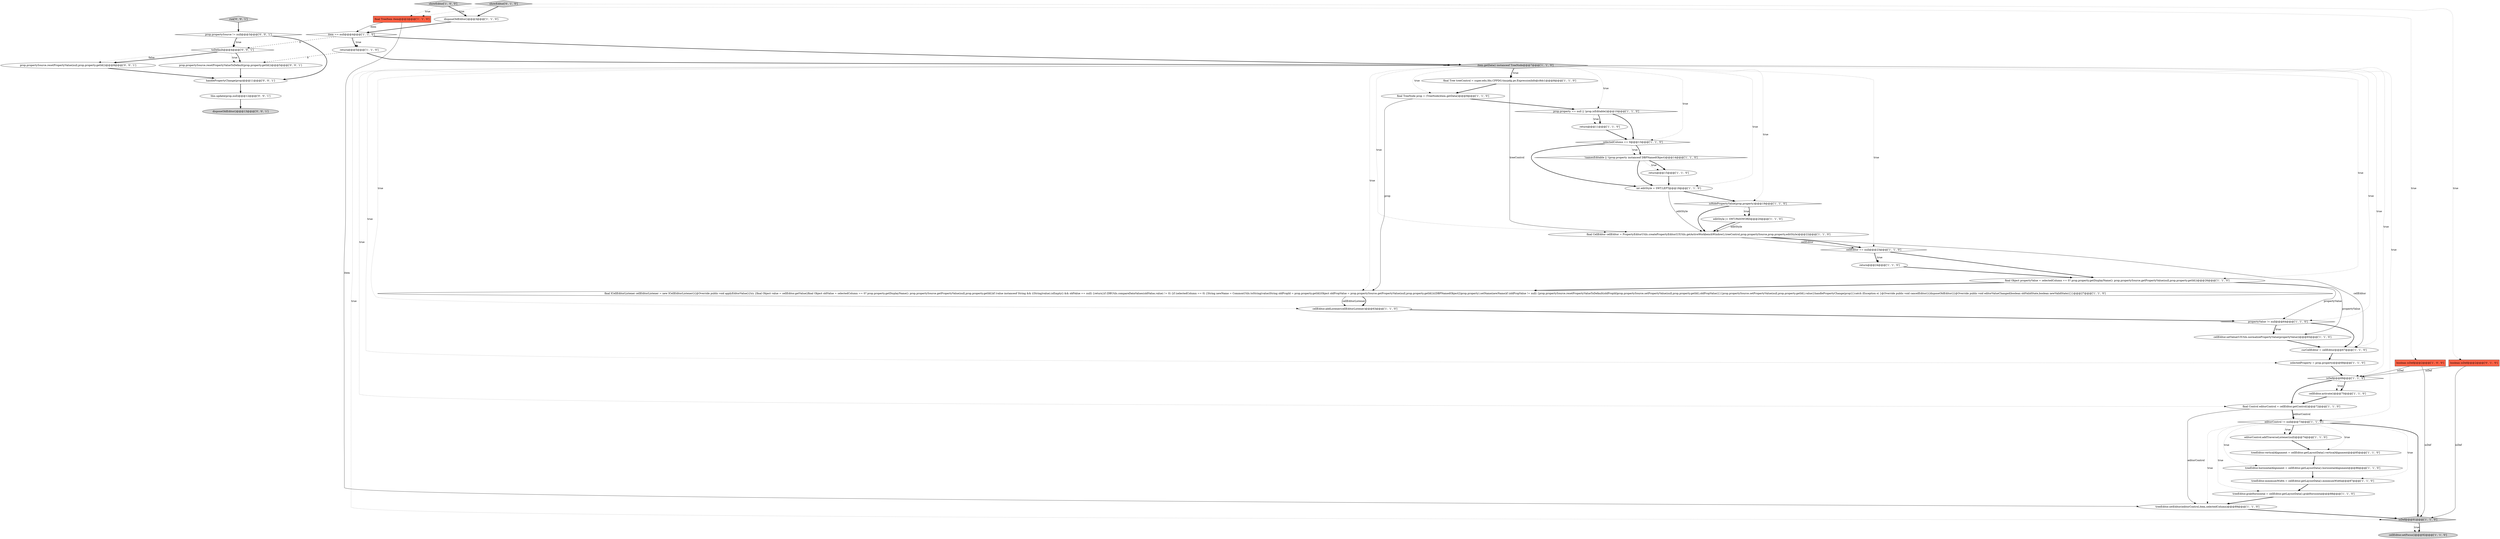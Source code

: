 digraph {
7 [style = filled, label = "final Object propertyValue = selectedColumn == 0? prop.property.getDisplayName(): prop.propertySource.getPropertyValue(null,prop.property.getId())@@@26@@@['1', '1', '0']", fillcolor = white, shape = ellipse image = "AAA0AAABBB1BBB"];
28 [style = filled, label = "item.getData() instanceof TreeNode@@@7@@@['1', '1', '0']", fillcolor = lightgray, shape = diamond image = "AAA0AAABBB1BBB"];
44 [style = filled, label = "toDefault@@@4@@@['0', '0', '1']", fillcolor = white, shape = diamond image = "AAA0AAABBB3BBB"];
12 [style = filled, label = "propertyValue != null@@@64@@@['1', '1', '0']", fillcolor = white, shape = diamond image = "AAA0AAABBB1BBB"];
11 [style = filled, label = "cellEditor.activate()@@@70@@@['1', '1', '0']", fillcolor = white, shape = ellipse image = "AAA0AAABBB1BBB"];
36 [style = filled, label = "item == null@@@4@@@['1', '1', '0']", fillcolor = white, shape = diamond image = "AAA0AAABBB1BBB"];
29 [style = filled, label = "treeEditor.verticalAlignment = cellEditor.getLayoutData().verticalAlignment@@@85@@@['1', '1', '0']", fillcolor = white, shape = ellipse image = "AAA0AAABBB1BBB"];
26 [style = filled, label = "cellEditor.addListener(cellEditorListener)@@@63@@@['1', '1', '0']", fillcolor = white, shape = ellipse image = "AAA0AAABBB1BBB"];
0 [style = filled, label = "return@@@11@@@['1', '1', '0']", fillcolor = white, shape = ellipse image = "AAA0AAABBB1BBB"];
4 [style = filled, label = "cellEditor == null@@@23@@@['1', '1', '0']", fillcolor = white, shape = diamond image = "AAA0AAABBB1BBB"];
6 [style = filled, label = "final Tree treeControl = super.edu.fdu.CPPDG.tinypdg.pe.ExpressionInfo@c8dc1@@@8@@@['1', '1', '0']", fillcolor = white, shape = ellipse image = "AAA0AAABBB1BBB"];
22 [style = filled, label = "editorControl.addTraverseListener(null)@@@74@@@['1', '1', '0']", fillcolor = white, shape = ellipse image = "AAA0AAABBB1BBB"];
23 [style = filled, label = "treeEditor.grabHorizontal = cellEditor.getLayoutData().grabHorizontal@@@88@@@['1', '1', '0']", fillcolor = white, shape = ellipse image = "AAA0AAABBB1BBB"];
25 [style = filled, label = "return@@@24@@@['1', '1', '0']", fillcolor = white, shape = ellipse image = "AAA0AAABBB1BBB"];
16 [style = filled, label = "isHidePropertyValue(prop.property)@@@19@@@['1', '1', '0']", fillcolor = white, shape = diamond image = "AAA0AAABBB1BBB"];
33 [style = filled, label = "final TreeItem item@@@2@@@['1', '1', '0']", fillcolor = tomato, shape = box image = "AAA0AAABBB1BBB"];
20 [style = filled, label = "return@@@15@@@['1', '1', '0']", fillcolor = white, shape = ellipse image = "AAA0AAABBB1BBB"];
14 [style = filled, label = "final CellEditor cellEditor = PropertyEditorUtils.createPropertyEditor(UIUtils.getActiveWorkbenchWindow(),treeControl,prop.propertySource,prop.property,editStyle)@@@22@@@['1', '1', '0']", fillcolor = white, shape = ellipse image = "AAA0AAABBB1BBB"];
45 [style = filled, label = "disposeOldEditor()@@@13@@@['0', '0', '1']", fillcolor = lightgray, shape = ellipse image = "AAA0AAABBB3BBB"];
5 [style = filled, label = "showEditor['1', '0', '0']", fillcolor = lightgray, shape = diamond image = "AAA0AAABBB1BBB"];
37 [style = filled, label = "disposeOldEditor()@@@3@@@['1', '1', '0']", fillcolor = white, shape = ellipse image = "AAA0AAABBB1BBB"];
2 [style = filled, label = "editStyle |= SWT.PASSWORD@@@20@@@['1', '1', '0']", fillcolor = white, shape = ellipse image = "AAA0AAABBB1BBB"];
10 [style = filled, label = "!namesEditable || !(prop.property instanceof DBPNamedObject)@@@14@@@['1', '1', '0']", fillcolor = white, shape = diamond image = "AAA0AAABBB1BBB"];
38 [style = filled, label = "isDef@@@91@@@['1', '1', '0']", fillcolor = lightgray, shape = diamond image = "AAA0AAABBB1BBB"];
15 [style = filled, label = "boolean isDef@@@2@@@['1', '0', '0']", fillcolor = tomato, shape = box image = "AAA0AAABBB1BBB"];
46 [style = filled, label = "prop.propertySource.resetPropertyValueToDefault(prop.property.getId())@@@5@@@['0', '0', '1']", fillcolor = white, shape = ellipse image = "AAA0AAABBB3BBB"];
21 [style = filled, label = "editorControl != null@@@73@@@['1', '1', '0']", fillcolor = white, shape = diamond image = "AAA0AAABBB1BBB"];
35 [style = filled, label = "cellEditor.setValue(UIUtils.normalizePropertyValue(propertyValue))@@@65@@@['1', '1', '0']", fillcolor = white, shape = ellipse image = "AAA0AAABBB1BBB"];
31 [style = filled, label = "int editStyle = SWT.LEFT@@@18@@@['1', '1', '0']", fillcolor = white, shape = ellipse image = "AAA0AAABBB1BBB"];
42 [style = filled, label = "handlePropertyChange(prop)@@@11@@@['0', '0', '1']", fillcolor = white, shape = ellipse image = "AAA0AAABBB3BBB"];
47 [style = filled, label = "this.update(prop,null)@@@12@@@['0', '0', '1']", fillcolor = white, shape = ellipse image = "AAA0AAABBB3BBB"];
39 [style = filled, label = "boolean isDef@@@2@@@['0', '1', '0']", fillcolor = tomato, shape = box image = "AAA0AAABBB2BBB"];
8 [style = filled, label = "selectedColumn == 0@@@13@@@['1', '1', '0']", fillcolor = white, shape = diamond image = "AAA0AAABBB1BBB"];
24 [style = filled, label = "prop.property == null || !prop.isEditable()@@@10@@@['1', '1', '0']", fillcolor = white, shape = diamond image = "AAA0AAABBB1BBB"];
30 [style = filled, label = "final TreeNode prop = (TreeNode)item.getData()@@@9@@@['1', '1', '0']", fillcolor = white, shape = ellipse image = "AAA0AAABBB1BBB"];
13 [style = filled, label = "treeEditor.horizontalAlignment = cellEditor.getLayoutData().horizontalAlignment@@@86@@@['1', '1', '0']", fillcolor = white, shape = ellipse image = "AAA0AAABBB1BBB"];
48 [style = filled, label = "prop.propertySource.resetPropertyValue(null,prop.property.getId())@@@8@@@['0', '0', '1']", fillcolor = white, shape = ellipse image = "AAA0AAABBB3BBB"];
1 [style = filled, label = "isDef@@@69@@@['1', '1', '0']", fillcolor = white, shape = diamond image = "AAA0AAABBB1BBB"];
43 [style = filled, label = "prop.propertySource != null@@@3@@@['0', '0', '1']", fillcolor = white, shape = diamond image = "AAA0AAABBB3BBB"];
41 [style = filled, label = "run['0', '0', '1']", fillcolor = lightgray, shape = diamond image = "AAA0AAABBB3BBB"];
27 [style = filled, label = "cellEditor.setFocus()@@@92@@@['1', '1', '0']", fillcolor = lightgray, shape = ellipse image = "AAA0AAABBB1BBB"];
3 [style = filled, label = "final ICellEditorListener cellEditorListener = new ICellEditorListener(){@Override public void applyEditorValue(){try {final Object value = cellEditor.getValue()final Object oldValue = selectedColumn == 0? prop.property.getDisplayName(): prop.propertySource.getPropertyValue(null,prop.property.getId())if (value instanceof String && ((String)value).isEmpty() && oldValue == null) {return}if (DBUtils.compareDataValues(oldValue,value) != 0) {if (selectedColumn == 0) {String newName = CommonUtils.toString(value)String oldPropId = prop.property.getId()Object oldPropValue = prop.propertySource.getPropertyValue(null,prop.property.getId())((DBPNamedObject2)prop.property).setName(newName)if (oldPropValue != null) {prop.propertySource.resetPropertyValueToDefault(oldPropId)prop.propertySource.setPropertyValue(null,prop.property.getId(),oldPropValue)}}{prop.propertySource.setPropertyValue(null,prop.property.getId(),value)}handlePropertyChange(prop)}}catch (Exception e) }@Override public void cancelEditor(){disposeOldEditor()}@Override public void editorValueChanged(boolean oldValidState,boolean newValidState){}}@@@27@@@['1', '1', '0']", fillcolor = white, shape = ellipse image = "AAA0AAABBB1BBB"];
17 [style = filled, label = "selectedProperty = prop.property@@@68@@@['1', '1', '0']", fillcolor = white, shape = ellipse image = "AAA0AAABBB1BBB"];
19 [style = filled, label = "treeEditor.setEditor(editorControl,item,selectedColumn)@@@89@@@['1', '1', '0']", fillcolor = white, shape = ellipse image = "AAA0AAABBB1BBB"];
34 [style = filled, label = "curCellEditor = cellEditor@@@67@@@['1', '1', '0']", fillcolor = white, shape = ellipse image = "AAA0AAABBB1BBB"];
40 [style = filled, label = "showEditor['0', '1', '0']", fillcolor = lightgray, shape = diamond image = "AAA0AAABBB2BBB"];
9 [style = filled, label = "return@@@5@@@['1', '1', '0']", fillcolor = white, shape = ellipse image = "AAA0AAABBB1BBB"];
32 [style = filled, label = "final Control editorControl = cellEditor.getControl()@@@72@@@['1', '1', '0']", fillcolor = white, shape = ellipse image = "AAA0AAABBB1BBB"];
18 [style = filled, label = "treeEditor.minimumWidth = cellEditor.getLayoutData().minimumWidth@@@87@@@['1', '1', '0']", fillcolor = white, shape = ellipse image = "AAA0AAABBB1BBB"];
22->29 [style = bold, label=""];
29->13 [style = bold, label=""];
28->17 [style = dotted, label="true"];
1->11 [style = dotted, label="true"];
21->22 [style = bold, label=""];
16->2 [style = dotted, label="true"];
28->6 [style = dotted, label="true"];
7->35 [style = solid, label="propertyValue"];
15->1 [style = solid, label="isDef"];
28->31 [style = dotted, label="true"];
44->48 [style = bold, label=""];
21->22 [style = dotted, label="true"];
2->14 [style = solid, label="editStyle"];
19->38 [style = bold, label=""];
0->8 [style = bold, label=""];
39->38 [style = solid, label="isDef"];
8->31 [style = bold, label=""];
28->12 [style = dotted, label="true"];
28->34 [style = dotted, label="true"];
43->42 [style = bold, label=""];
1->11 [style = bold, label=""];
28->38 [style = dotted, label="true"];
28->6 [style = bold, label=""];
40->33 [style = dotted, label="true"];
12->35 [style = bold, label=""];
28->3 [style = dotted, label="true"];
36->28 [style = bold, label=""];
38->27 [style = dotted, label="true"];
9->28 [style = bold, label=""];
35->34 [style = bold, label=""];
43->44 [style = bold, label=""];
47->45 [style = bold, label=""];
28->24 [style = dotted, label="true"];
17->1 [style = bold, label=""];
44->46 [style = bold, label=""];
28->26 [style = dotted, label="true"];
4->25 [style = dotted, label="true"];
21->18 [style = dotted, label="true"];
20->31 [style = bold, label=""];
12->34 [style = bold, label=""];
24->0 [style = bold, label=""];
34->17 [style = bold, label=""];
11->32 [style = bold, label=""];
44->48 [style = dotted, label="false"];
5->37 [style = bold, label=""];
16->2 [style = bold, label=""];
33->19 [style = solid, label="item"];
9->46 [style = dashed, label="0"];
7->12 [style = solid, label="propertyValue"];
5->33 [style = dotted, label="true"];
26->12 [style = bold, label=""];
21->29 [style = dotted, label="true"];
10->20 [style = dotted, label="true"];
12->35 [style = dotted, label="true"];
28->21 [style = dotted, label="true"];
31->16 [style = bold, label=""];
8->10 [style = bold, label=""];
1->32 [style = bold, label=""];
10->20 [style = bold, label=""];
8->10 [style = dotted, label="true"];
42->47 [style = bold, label=""];
4->7 [style = bold, label=""];
48->42 [style = bold, label=""];
4->25 [style = bold, label=""];
5->15 [style = dotted, label="true"];
21->23 [style = dotted, label="true"];
32->21 [style = solid, label="editorControl"];
7->3 [style = bold, label=""];
28->4 [style = dotted, label="true"];
36->44 [style = dashed, label="0"];
21->38 [style = bold, label=""];
39->1 [style = solid, label="isDef"];
28->14 [style = dotted, label="true"];
36->9 [style = dotted, label="true"];
28->8 [style = dotted, label="true"];
15->38 [style = solid, label="isDef"];
24->8 [style = bold, label=""];
14->4 [style = solid, label="cellEditor"];
6->30 [style = bold, label=""];
18->23 [style = bold, label=""];
44->46 [style = dotted, label="true"];
3->26 [style = solid, label="cellEditorListener"];
23->19 [style = bold, label=""];
24->0 [style = dotted, label="true"];
32->19 [style = solid, label="editorControl"];
3->26 [style = bold, label=""];
28->7 [style = dotted, label="true"];
25->7 [style = bold, label=""];
41->43 [style = bold, label=""];
10->31 [style = bold, label=""];
6->14 [style = solid, label="treeControl"];
46->42 [style = bold, label=""];
14->34 [style = solid, label="cellEditor"];
13->18 [style = bold, label=""];
28->30 [style = dotted, label="true"];
32->21 [style = bold, label=""];
36->9 [style = bold, label=""];
37->36 [style = bold, label=""];
33->36 [style = solid, label="item"];
28->1 [style = dotted, label="true"];
28->16 [style = dotted, label="true"];
16->14 [style = bold, label=""];
40->37 [style = bold, label=""];
21->19 [style = dotted, label="true"];
2->14 [style = bold, label=""];
40->39 [style = dotted, label="true"];
30->3 [style = solid, label="prop"];
14->4 [style = bold, label=""];
28->32 [style = dotted, label="true"];
31->14 [style = solid, label="editStyle"];
43->44 [style = dotted, label="true"];
38->27 [style = bold, label=""];
30->24 [style = bold, label=""];
21->13 [style = dotted, label="true"];
}
